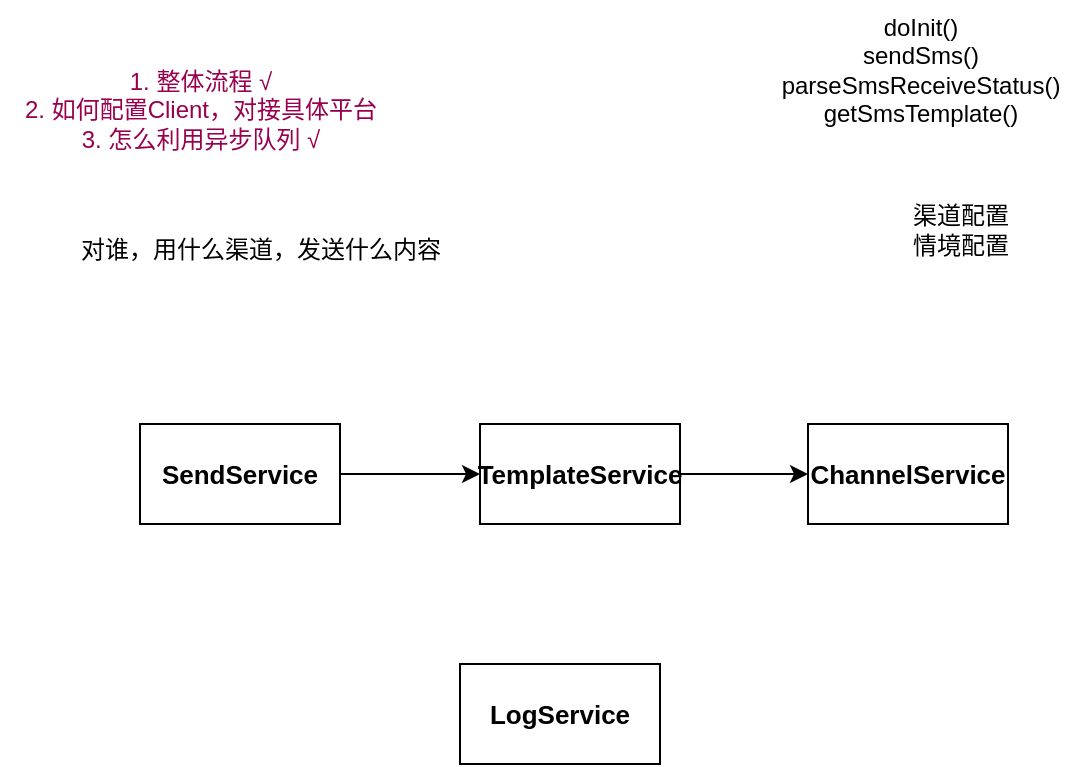 <mxfile version="24.2.5" type="device">
  <diagram name="第 1 页" id="EiDt96_mZHtetzVq0ybi">
    <mxGraphModel dx="915" dy="593" grid="1" gridSize="10" guides="1" tooltips="1" connect="1" arrows="1" fold="1" page="1" pageScale="1" pageWidth="827" pageHeight="1169" math="0" shadow="0">
      <root>
        <mxCell id="0" />
        <mxCell id="1" parent="0" />
        <mxCell id="EDNoI6fu2e-nF2mETEI6-1" value="&lt;font color=&quot;#99004d&quot;&gt;1. 整体流程 √&lt;/font&gt;&lt;div&gt;&lt;font color=&quot;#99004d&quot;&gt;2. 如何配置Client，对接具体平台&lt;/font&gt;&lt;/div&gt;&lt;div&gt;&lt;font color=&quot;#99004d&quot;&gt;3. 怎么利用异步队列 √&lt;/font&gt;&lt;/div&gt;" style="text;html=1;align=center;verticalAlign=middle;resizable=0;points=[];autosize=1;strokeColor=none;fillColor=none;" parent="1" vertex="1">
          <mxGeometry x="10" y="53" width="200" height="60" as="geometry" />
        </mxCell>
        <mxCell id="2YlXyp2UaPCBPk_VRCPw-11" style="edgeStyle=orthogonalEdgeStyle;rounded=0;orthogonalLoop=1;jettySize=auto;html=1;" edge="1" parent="1" source="2YlXyp2UaPCBPk_VRCPw-2" target="2YlXyp2UaPCBPk_VRCPw-4">
          <mxGeometry relative="1" as="geometry" />
        </mxCell>
        <mxCell id="2YlXyp2UaPCBPk_VRCPw-2" value="SendService" style="rounded=0;whiteSpace=wrap;html=1;fontSize=13;fontStyle=1" vertex="1" parent="1">
          <mxGeometry x="80" y="240" width="100" height="50" as="geometry" />
        </mxCell>
        <mxCell id="2YlXyp2UaPCBPk_VRCPw-3" value="ChannelService" style="rounded=0;whiteSpace=wrap;html=1;fontSize=13;fontStyle=1" vertex="1" parent="1">
          <mxGeometry x="414" y="240" width="100" height="50" as="geometry" />
        </mxCell>
        <mxCell id="2YlXyp2UaPCBPk_VRCPw-12" style="edgeStyle=orthogonalEdgeStyle;rounded=0;orthogonalLoop=1;jettySize=auto;html=1;entryX=0;entryY=0.5;entryDx=0;entryDy=0;" edge="1" parent="1" source="2YlXyp2UaPCBPk_VRCPw-4" target="2YlXyp2UaPCBPk_VRCPw-3">
          <mxGeometry relative="1" as="geometry" />
        </mxCell>
        <mxCell id="2YlXyp2UaPCBPk_VRCPw-4" value="TemplateService" style="rounded=0;whiteSpace=wrap;html=1;fontSize=13;fontStyle=1" vertex="1" parent="1">
          <mxGeometry x="250" y="240" width="100" height="50" as="geometry" />
        </mxCell>
        <mxCell id="2YlXyp2UaPCBPk_VRCPw-7" value="LogService" style="rounded=0;whiteSpace=wrap;html=1;fontSize=13;fontStyle=1" vertex="1" parent="1">
          <mxGeometry x="240" y="360" width="100" height="50" as="geometry" />
        </mxCell>
        <mxCell id="2YlXyp2UaPCBPk_VRCPw-9" value="对谁，用什么渠道，发送什么内容" style="text;html=1;align=center;verticalAlign=middle;resizable=0;points=[];autosize=1;strokeColor=none;fillColor=none;" vertex="1" parent="1">
          <mxGeometry x="40" y="138" width="200" height="30" as="geometry" />
        </mxCell>
        <mxCell id="2YlXyp2UaPCBPk_VRCPw-14" value="doInit()&lt;div&gt;sendSms()&lt;/div&gt;&lt;div&gt;parseSmsReceiveStatus()&lt;/div&gt;&lt;div&gt;getSmsTemplate()&lt;/div&gt;" style="text;html=1;align=center;verticalAlign=middle;resizable=0;points=[];autosize=1;strokeColor=none;fillColor=none;" vertex="1" parent="1">
          <mxGeometry x="390" y="28" width="160" height="70" as="geometry" />
        </mxCell>
        <mxCell id="2YlXyp2UaPCBPk_VRCPw-15" value="渠道配置&lt;div&gt;情境配置&lt;/div&gt;" style="text;html=1;align=center;verticalAlign=middle;resizable=0;points=[];autosize=1;strokeColor=none;fillColor=none;" vertex="1" parent="1">
          <mxGeometry x="455" y="123" width="70" height="40" as="geometry" />
        </mxCell>
      </root>
    </mxGraphModel>
  </diagram>
</mxfile>
